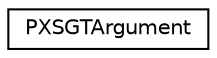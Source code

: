 digraph "Graphical Class Hierarchy"
{
  edge [fontname="Helvetica",fontsize="10",labelfontname="Helvetica",labelfontsize="10"];
  node [fontname="Helvetica",fontsize="10",shape=record];
  rankdir="LR";
  Node0 [label="PXSGTArgument",height=0.2,width=0.4,color="black", fillcolor="white", style="filled",URL="$structPXSGTArgument.html"];
}
